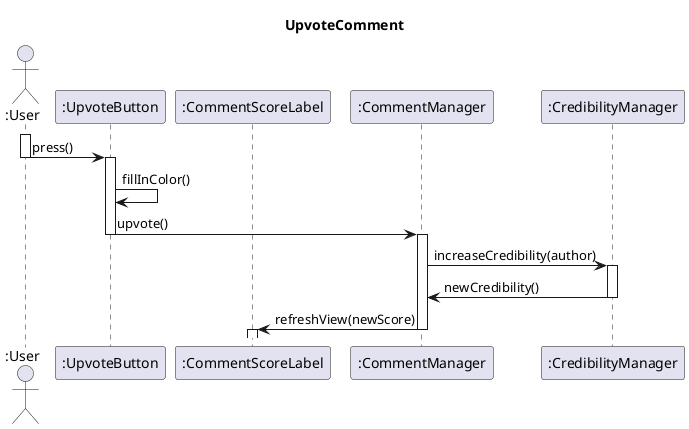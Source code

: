 @startuml
title UpvoteComment

actor ":User" as User
participant ":UpvoteButton" as UpvoteButton
participant ":CommentScoreLabel" as CommentScoreLabel
participant ":CommentManager" as CommentManager
participant ":CredibilityManager" as CredibilityManager

activate User
User -> UpvoteButton : press()
deactivate User

activate UpvoteButton
UpvoteButton -> UpvoteButton : fillInColor()
UpvoteButton -> CommentManager : upvote()
deactivate UpvoteButton

activate CommentManager
CommentManager -> CredibilityManager : increaseCredibility(author)
activate CredibilityManager
CredibilityManager -> CommentManager : newCredibility()
deactivate CredibilityManager

CommentManager -> CommentScoreLabel : refreshView(newScore)
deactivate CommentManager
activate CommentScoreLabel
@enduml


@startuml
title RateContent
|sauron:User|
start
:RateContent;

|ContentManager|
if () then ([upvote])
    :Increase score;
    -> \n;
    |CredibilityManager|
    :Increase authors credibility score;
    if (credibilityScore >= moderatorScore) then (yes)
        :Add moderator privileges;
    else (no)
    endif
    stop
    
else ([downvote])
    |ContentManager|
    :Decrease score;
    |CredibilityManager|
    :Decrease authors credibility score;
    if (credibilityScore < moderatorScore) then (yes)
        :Remove moderator privileges;
    else (no)
    endif 
    stop
endif
@enduml